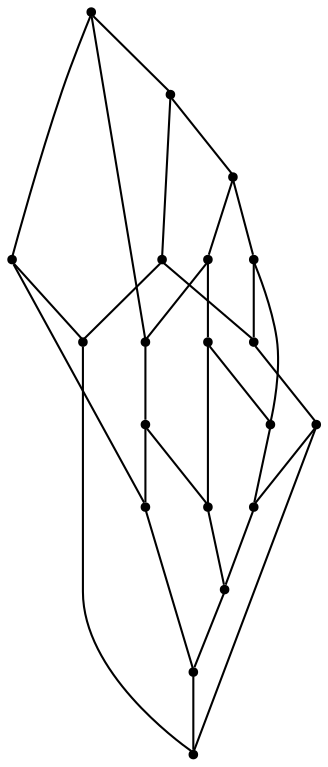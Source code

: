 graph {
  node [shape=point,comment="{\"directed\":false,\"doi\":\"10.1007/978-3-031-49275-4_1\",\"figure\":\"3 (1)\"}"]

  v0 [pos="695.7400181464883,714.9839969705163"]
  v1 [pos="618.8193984403716,951.7271334225331"]
  v2 [pos="628.6085174028753,736.7955743370187"]
  v3 [pos="369.8880948425591,951.7271334225331"]
  v4 [pos="578.6588614749068,807.8143184884906"]
  v5 [pos="577.3252851789464,894.6228906518933"]
  v6 [pos="546.4537442707912,708.7039546288455"]
  v7 [pos="494.34957762583,639.2520098870531"]
  v8 [pos="539.1025416544074,794.9624937202625"]
  v9 [pos="494.34957762583,827.47561627554"]
  v10 [pos="522.0081547587544,742.3505904258823"]
  v11 [pos="494.3537426671893,568.6708758629112"]
  v12 [pos="449.5966215458049,794.9582969361294"]
  v13 [pos="494.34957762583,869.0649839826036"]
  v14 [pos="411.3738780212659,894.6228906518933"]
  v15 [pos="466.6910322871146,742.3505904258823"]
  v16 [pos="442.24545072363,708.7039546288455"]
  v17 [pos="410.04449856087354,807.8101217043575"]
  v18 [pos="360.09487442711384,736.7955743370186"]
  v19 [pos="292.96750693065127,714.9839969705162"]

  v0 -- v1 [id="-1",pos="695.7400181464883,714.9839969705163 618.8193984403716,951.7271334225331 618.8193984403716,951.7271334225331 618.8193984403716,951.7271334225331"]
  v19 -- v11 [id="-2",pos="292.96750693065127,714.9839969705162 494.3537426671893,568.6708758629112 494.3537426671893,568.6708758629112 494.3537426671893,568.6708758629112"]
  v18 -- v19 [id="-3",pos="360.09487442711384,736.7955743370186 292.96750693065127,714.9839969705162 292.96750693065127,714.9839969705162 292.96750693065127,714.9839969705162"]
  v3 -- v19 [id="-4",pos="369.8880948425591,951.7271334225331 292.96750693065127,714.9839969705162 292.96750693065127,714.9839969705162 292.96750693065127,714.9839969705162"]
  v17 -- v14 [id="-5",pos="410.04449856087354,807.8101217043575 411.3738780212659,894.6228906518933 411.3738780212659,894.6228906518933 411.3738780212659,894.6228906518933"]
  v17 -- v18 [id="-6",pos="410.04449856087354,807.8101217043575 360.09487442711384,736.7955743370186 360.09487442711384,736.7955743370186 360.09487442711384,736.7955743370186"]
  v14 -- v3 [id="-7",pos="411.3738780212659,894.6228906518933 369.8880948425591,951.7271334225331 369.8880948425591,951.7271334225331 369.8880948425591,951.7271334225331"]
  v16 -- v18 [id="-8",pos="442.24545072363,708.7039546288455 360.09487442711384,736.7955743370186 360.09487442711384,736.7955743370186 360.09487442711384,736.7955743370186"]
  v16 -- v7 [id="-9",pos="442.24545072363,708.7039546288455 494.34957762583,639.2520098870531 494.34957762583,639.2520098870531 494.34957762583,639.2520098870531"]
  v12 -- v17 [id="-10",pos="449.5966215458049,794.9582969361294 410.04449856087354,807.8101217043575 410.04449856087354,807.8101217043575 410.04449856087354,807.8101217043575"]
  v12 -- v15 [id="-11",pos="449.5966215458049,794.9582969361294 466.6910322871146,742.3505904258823 466.6910322871146,742.3505904258823 466.6910322871146,742.3505904258823"]
  v15 -- v16 [id="-12",pos="466.6910322871146,742.3505904258823 442.24545072363,708.7039546288455 442.24545072363,708.7039546288455 442.24545072363,708.7039546288455"]
  v15 -- v10 [id="-13",pos="466.6910322871146,742.3505904258823 522.0081547587544,742.3505904258823 522.0081547587544,742.3505904258823 522.0081547587544,742.3505904258823"]
  v13 -- v5 [id="-14",pos="494.34957762583,869.0649839826036 577.3252851789464,894.6228906518933 577.3252851789464,894.6228906518933 577.3252851789464,894.6228906518933"]
  v13 -- v14 [id="-15",pos="494.34957762583,869.0649839826036 411.3738780212659,894.6228906518933 411.3738780212659,894.6228906518933 411.3738780212659,894.6228906518933"]
  v9 -- v13 [id="-16",pos="494.34957762583,827.47561627554 494.34957762583,869.0649839826036 494.34957762583,869.0649839826036 494.34957762583,869.0649839826036"]
  v7 -- v11 [id="-17",pos="494.34957762583,639.2520098870531 494.3537426671893,568.6708758629112 494.3537426671893,568.6708758629112 494.3537426671893,568.6708758629112"]
  v9 -- v12 [id="-18",pos="494.34957762583,827.47561627554 449.5966215458049,794.9582969361294 449.5966215458049,794.9582969361294 449.5966215458049,794.9582969361294"]
  v11 -- v0 [id="-19",pos="494.3537426671893,568.6708758629112 695.7400181464883,714.9839969705163 695.7400181464883,714.9839969705163 695.7400181464883,714.9839969705163"]
  v10 -- v6 [id="-20",pos="522.0081547587544,742.3505904258823 546.4537442707912,708.7039546288455 546.4537442707912,708.7039546288455 546.4537442707912,708.7039546288455"]
  v10 -- v8 [id="-21",pos="522.0081547587544,742.3505904258823 539.1025416544074,794.9624937202625 539.1025416544074,794.9624937202625 539.1025416544074,794.9624937202625"]
  v8 -- v4 [id="-22",pos="539.1025416544074,794.9624937202625 578.6588614749068,807.8143184884906 578.6588614749068,807.8143184884906 578.6588614749068,807.8143184884906"]
  v8 -- v9 [id="-23",pos="539.1025416544074,794.9624937202625 494.34957762583,827.47561627554 494.34957762583,827.47561627554 494.34957762583,827.47561627554"]
  v6 -- v2 [id="-24",pos="546.4537442707912,708.7039546288455 628.6085174028753,736.7955743370187 628.6085174028753,736.7955743370187 628.6085174028753,736.7955743370187"]
  v6 -- v7 [id="-25",pos="546.4537442707912,708.7039546288455 494.34957762583,639.2520098870531 494.34957762583,639.2520098870531 494.34957762583,639.2520098870531"]
  v5 -- v1 [id="-26",pos="577.3252851789464,894.6228906518933 618.8193984403716,951.7271334225331 618.8193984403716,951.7271334225331 618.8193984403716,951.7271334225331"]
  v4 -- v5 [id="-27",pos="578.6588614749068,807.8143184884906 577.3252851789464,894.6228906518933 577.3252851789464,894.6228906518933 577.3252851789464,894.6228906518933"]
  v4 -- v2 [id="-28",pos="578.6588614749068,807.8143184884906 628.6085174028753,736.7955743370187 628.6085174028753,736.7955743370187 628.6085174028753,736.7955743370187"]
  v1 -- v3 [id="-29",pos="618.8193984403716,951.7271334225331 369.8880948425591,951.7271334225331 369.8880948425591,951.7271334225331 369.8880948425591,951.7271334225331"]
  v2 -- v0 [id="-30",pos="628.6085174028753,736.7955743370187 695.7400181464883,714.9839969705163 695.7400181464883,714.9839969705163 695.7400181464883,714.9839969705163"]
}